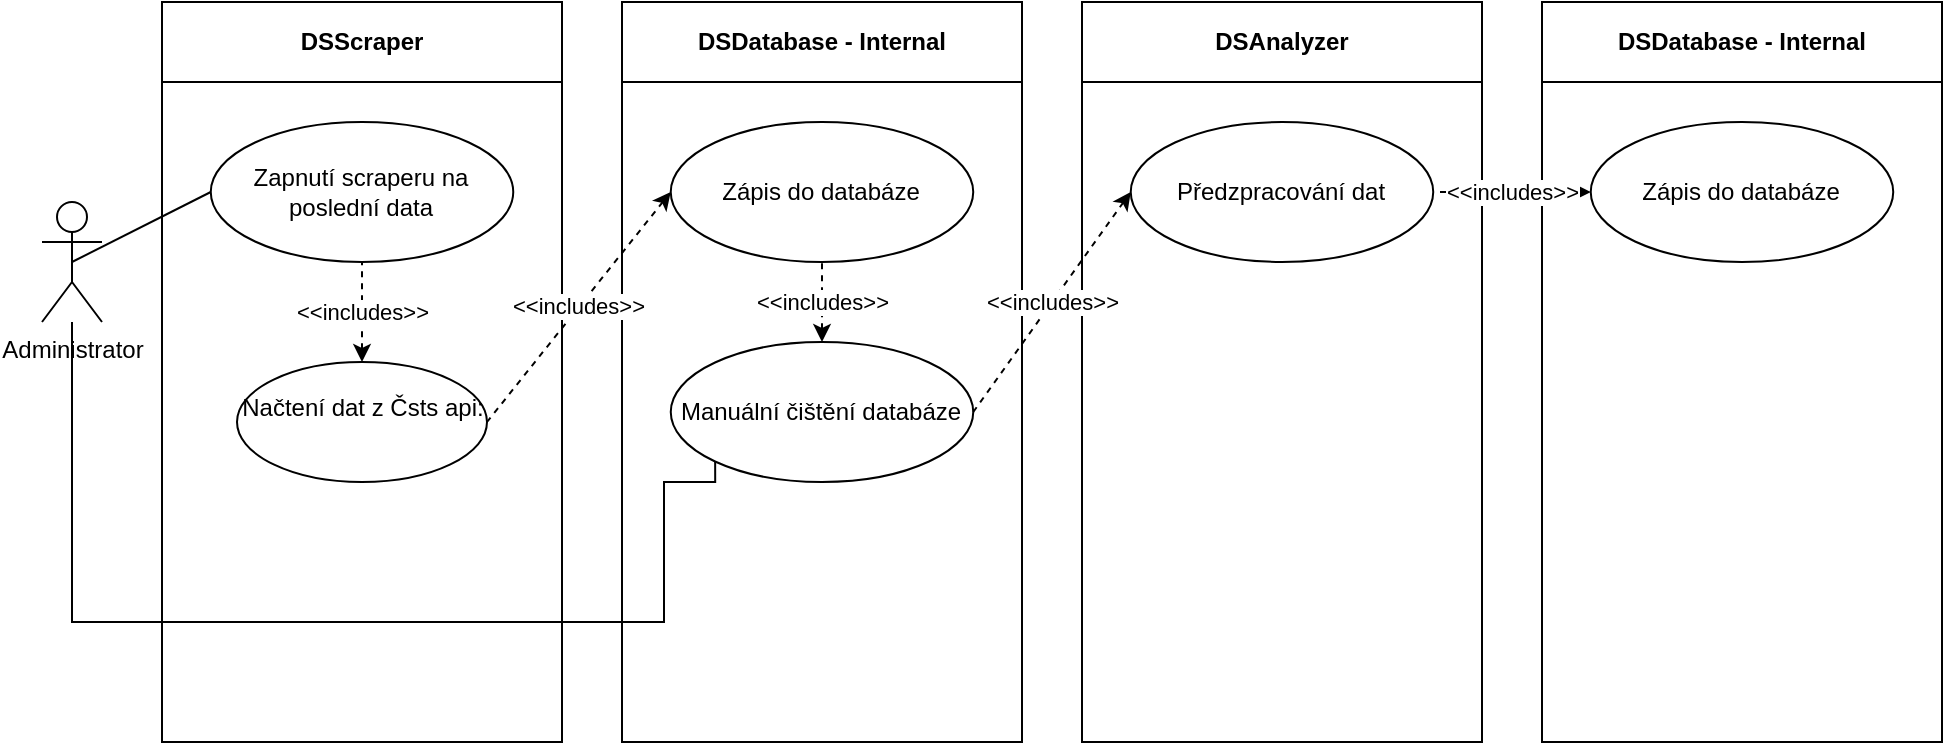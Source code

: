 <mxfile version="26.2.2">
  <diagram name="Page-1" id="glBbXT54p4Q-yVnUknxY">
    <mxGraphModel dx="941" dy="655" grid="1" gridSize="10" guides="1" tooltips="1" connect="1" arrows="1" fold="1" page="1" pageScale="1" pageWidth="850" pageHeight="1100" math="0" shadow="0">
      <root>
        <mxCell id="0" />
        <mxCell id="1" parent="0" />
        <mxCell id="ALlhozSVS08t-ZWrqLpj-7" style="edgeStyle=orthogonalEdgeStyle;rounded=0;orthogonalLoop=1;jettySize=auto;html=1;entryX=0;entryY=1;entryDx=0;entryDy=0;endArrow=none;startFill=0;" edge="1" parent="1" source="E8rhsb3aOCaVDkDRGNbv-1" target="ALlhozSVS08t-ZWrqLpj-2">
          <mxGeometry relative="1" as="geometry">
            <mxPoint x="380" y="270" as="targetPoint" />
            <Array as="points">
              <mxPoint x="85" y="370" />
              <mxPoint x="381" y="370" />
              <mxPoint x="381" y="300" />
              <mxPoint x="407" y="300" />
            </Array>
          </mxGeometry>
        </mxCell>
        <mxCell id="E8rhsb3aOCaVDkDRGNbv-1" value="Administrator" style="shape=umlActor;verticalLabelPosition=bottom;verticalAlign=top;html=1;outlineConnect=0;" parent="1" vertex="1">
          <mxGeometry x="70" y="160" width="30" height="60" as="geometry" />
        </mxCell>
        <mxCell id="E8rhsb3aOCaVDkDRGNbv-25" value="DSScraper" style="swimlane;whiteSpace=wrap;html=1;startSize=40;" parent="1" vertex="1">
          <mxGeometry x="130" y="60" width="200" height="370" as="geometry" />
        </mxCell>
        <mxCell id="E8rhsb3aOCaVDkDRGNbv-29" value="Zapnutí scraperu na poslední data" style="ellipse;whiteSpace=wrap;html=1;" parent="E8rhsb3aOCaVDkDRGNbv-25" vertex="1">
          <mxGeometry x="24.38" y="60" width="151.25" height="70" as="geometry" />
        </mxCell>
        <mxCell id="7wecndLdy_W1koadpDC_-5" value="Načtení dat z Čsts api:&lt;div&gt;&lt;span style=&quot;color: rgba(0, 0, 0, 0); font-family: monospace; font-size: 0px; text-align: start; text-wrap-mode: nowrap;&quot;&gt;%3CmxGraphModel%3E%3Croot%3E%3CmxCell%20id%3D%220%22%2F%3E%3CmxCell%20id%3D%221%22%20parent%3D%220%22%2F%3E%3CmxCell%20id%3D%222%22%20value%3D%22Zji%C5%A1t%C4%9Bn%C3%AD%20zda%20je%20anal%C3%BDza%20odem%C4%8Den%C3%A1%22%20style%3D%22ellipse%3BwhiteSpace%3Dwrap%3Bhtml%3D1%3B%22%20vertex%3D%221%22%20parent%3D%221%22%3E%3CmxGeometry%20x%3D%22425%22%20y%3D%22390%22%20width%3D%22125%22%20height%3D%2260%22%20as%3D%22geometry%22%2F%3E%3C%2FmxCell%3E%3C%2Froot%3E%3C%2FmxGraphModel%3E&lt;/span&gt;&lt;/div&gt;" style="ellipse;whiteSpace=wrap;html=1;" parent="E8rhsb3aOCaVDkDRGNbv-25" vertex="1">
          <mxGeometry x="37.5" y="180" width="125" height="60" as="geometry" />
        </mxCell>
        <mxCell id="7wecndLdy_W1koadpDC_-6" value="&amp;lt;&amp;lt;includes&amp;gt;&amp;gt;" style="endArrow=none;dashed=1;html=1;rounded=0;exitX=0.5;exitY=0;exitDx=0;exitDy=0;entryX=0.5;entryY=1;entryDx=0;entryDy=0;endFill=1;startFill=1;startArrow=classic;" parent="E8rhsb3aOCaVDkDRGNbv-25" source="7wecndLdy_W1koadpDC_-5" target="E8rhsb3aOCaVDkDRGNbv-29" edge="1">
          <mxGeometry x="-0.001" width="50" height="50" relative="1" as="geometry">
            <mxPoint x="358" y="330" as="sourcePoint" />
            <mxPoint x="233" y="230" as="targetPoint" />
            <mxPoint as="offset" />
          </mxGeometry>
        </mxCell>
        <mxCell id="E8rhsb3aOCaVDkDRGNbv-26" value="DSDatabase - Internal" style="swimlane;whiteSpace=wrap;html=1;startSize=40;" parent="1" vertex="1">
          <mxGeometry x="360" y="60" width="200" height="370" as="geometry" />
        </mxCell>
        <mxCell id="7wecndLdy_W1koadpDC_-9" value="Zápis do databáze" style="ellipse;whiteSpace=wrap;html=1;" parent="E8rhsb3aOCaVDkDRGNbv-26" vertex="1">
          <mxGeometry x="24.37" y="60" width="151.25" height="70" as="geometry" />
        </mxCell>
        <mxCell id="ALlhozSVS08t-ZWrqLpj-2" value="Manuální čištění databáze" style="ellipse;whiteSpace=wrap;html=1;" vertex="1" parent="E8rhsb3aOCaVDkDRGNbv-26">
          <mxGeometry x="24.38" y="170" width="151.25" height="70" as="geometry" />
        </mxCell>
        <mxCell id="ALlhozSVS08t-ZWrqLpj-6" value="&amp;lt;&amp;lt;includes&amp;gt;&amp;gt;" style="endArrow=none;dashed=1;html=1;rounded=0;exitX=0.5;exitY=0;exitDx=0;exitDy=0;entryX=0.5;entryY=1;entryDx=0;entryDy=0;endFill=1;startFill=1;startArrow=classic;" edge="1" parent="E8rhsb3aOCaVDkDRGNbv-26" source="ALlhozSVS08t-ZWrqLpj-2" target="7wecndLdy_W1koadpDC_-9">
          <mxGeometry x="-0.001" width="50" height="50" relative="1" as="geometry">
            <mxPoint x="34" y="105" as="sourcePoint" />
            <mxPoint x="-57" y="220" as="targetPoint" />
            <mxPoint as="offset" />
          </mxGeometry>
        </mxCell>
        <mxCell id="5smXDKDg5CDrbSM5bVvS-12" value="" style="endArrow=none;html=1;rounded=0;entryX=0;entryY=0.5;entryDx=0;entryDy=0;exitX=0.5;exitY=0.5;exitDx=0;exitDy=0;exitPerimeter=0;" parent="1" source="E8rhsb3aOCaVDkDRGNbv-1" target="E8rhsb3aOCaVDkDRGNbv-29" edge="1">
          <mxGeometry width="50" height="50" relative="1" as="geometry">
            <mxPoint x="60" y="350" as="sourcePoint" />
            <mxPoint x="110" y="300" as="targetPoint" />
          </mxGeometry>
        </mxCell>
        <mxCell id="7wecndLdy_W1koadpDC_-10" value="&amp;lt;&amp;lt;includes&amp;gt;&amp;gt;" style="endArrow=none;dashed=1;html=1;rounded=0;exitX=0;exitY=0.5;exitDx=0;exitDy=0;entryX=1;entryY=0.5;entryDx=0;entryDy=0;endFill=1;startFill=1;startArrow=classic;" parent="1" source="7wecndLdy_W1koadpDC_-9" target="7wecndLdy_W1koadpDC_-5" edge="1">
          <mxGeometry x="-0.001" width="50" height="50" relative="1" as="geometry">
            <mxPoint x="240" y="250" as="sourcePoint" />
            <mxPoint x="240" y="200" as="targetPoint" />
            <mxPoint as="offset" />
          </mxGeometry>
        </mxCell>
        <mxCell id="ALlhozSVS08t-ZWrqLpj-8" value="DSAnalyzer" style="swimlane;whiteSpace=wrap;html=1;startSize=40;" vertex="1" parent="1">
          <mxGeometry x="590" y="60" width="200" height="370" as="geometry" />
        </mxCell>
        <mxCell id="ALlhozSVS08t-ZWrqLpj-9" value="Předzpracování dat" style="ellipse;whiteSpace=wrap;html=1;" vertex="1" parent="ALlhozSVS08t-ZWrqLpj-8">
          <mxGeometry x="24.37" y="60" width="151.25" height="70" as="geometry" />
        </mxCell>
        <mxCell id="ALlhozSVS08t-ZWrqLpj-13" value="&amp;lt;&amp;lt;includes&amp;gt;&amp;gt;" style="endArrow=none;dashed=1;html=1;rounded=0;entryX=1;entryY=0.5;entryDx=0;entryDy=0;endFill=1;startFill=1;startArrow=classic;exitX=0;exitY=0.5;exitDx=0;exitDy=0;" edge="1" parent="1" source="ALlhozSVS08t-ZWrqLpj-9" target="ALlhozSVS08t-ZWrqLpj-2">
          <mxGeometry x="-0.001" width="50" height="50" relative="1" as="geometry">
            <mxPoint x="630" y="260" as="sourcePoint" />
            <mxPoint x="470" y="200" as="targetPoint" />
            <mxPoint as="offset" />
          </mxGeometry>
        </mxCell>
        <mxCell id="ALlhozSVS08t-ZWrqLpj-14" value="DSDatabase - Internal" style="swimlane;whiteSpace=wrap;html=1;startSize=40;" vertex="1" parent="1">
          <mxGeometry x="820" y="60" width="200" height="370" as="geometry" />
        </mxCell>
        <mxCell id="ALlhozSVS08t-ZWrqLpj-15" value="Zápis do databáze" style="ellipse;whiteSpace=wrap;html=1;" vertex="1" parent="ALlhozSVS08t-ZWrqLpj-14">
          <mxGeometry x="24.37" y="60" width="151.25" height="70" as="geometry" />
        </mxCell>
        <mxCell id="ALlhozSVS08t-ZWrqLpj-11" value="&amp;lt;&amp;lt;includes&amp;gt;&amp;gt;" style="endArrow=none;dashed=1;html=1;rounded=0;exitX=0;exitY=0.5;exitDx=0;exitDy=0;entryX=1;entryY=0.5;entryDx=0;entryDy=0;endFill=1;startFill=1;startArrow=classic;" edge="1" parent="1" source="ALlhozSVS08t-ZWrqLpj-15" target="ALlhozSVS08t-ZWrqLpj-9">
          <mxGeometry x="-0.001" width="50" height="50" relative="1" as="geometry">
            <mxPoint x="690.005" y="230" as="sourcePoint" />
            <mxPoint x="533" y="280" as="targetPoint" />
            <mxPoint as="offset" />
          </mxGeometry>
        </mxCell>
      </root>
    </mxGraphModel>
  </diagram>
</mxfile>
